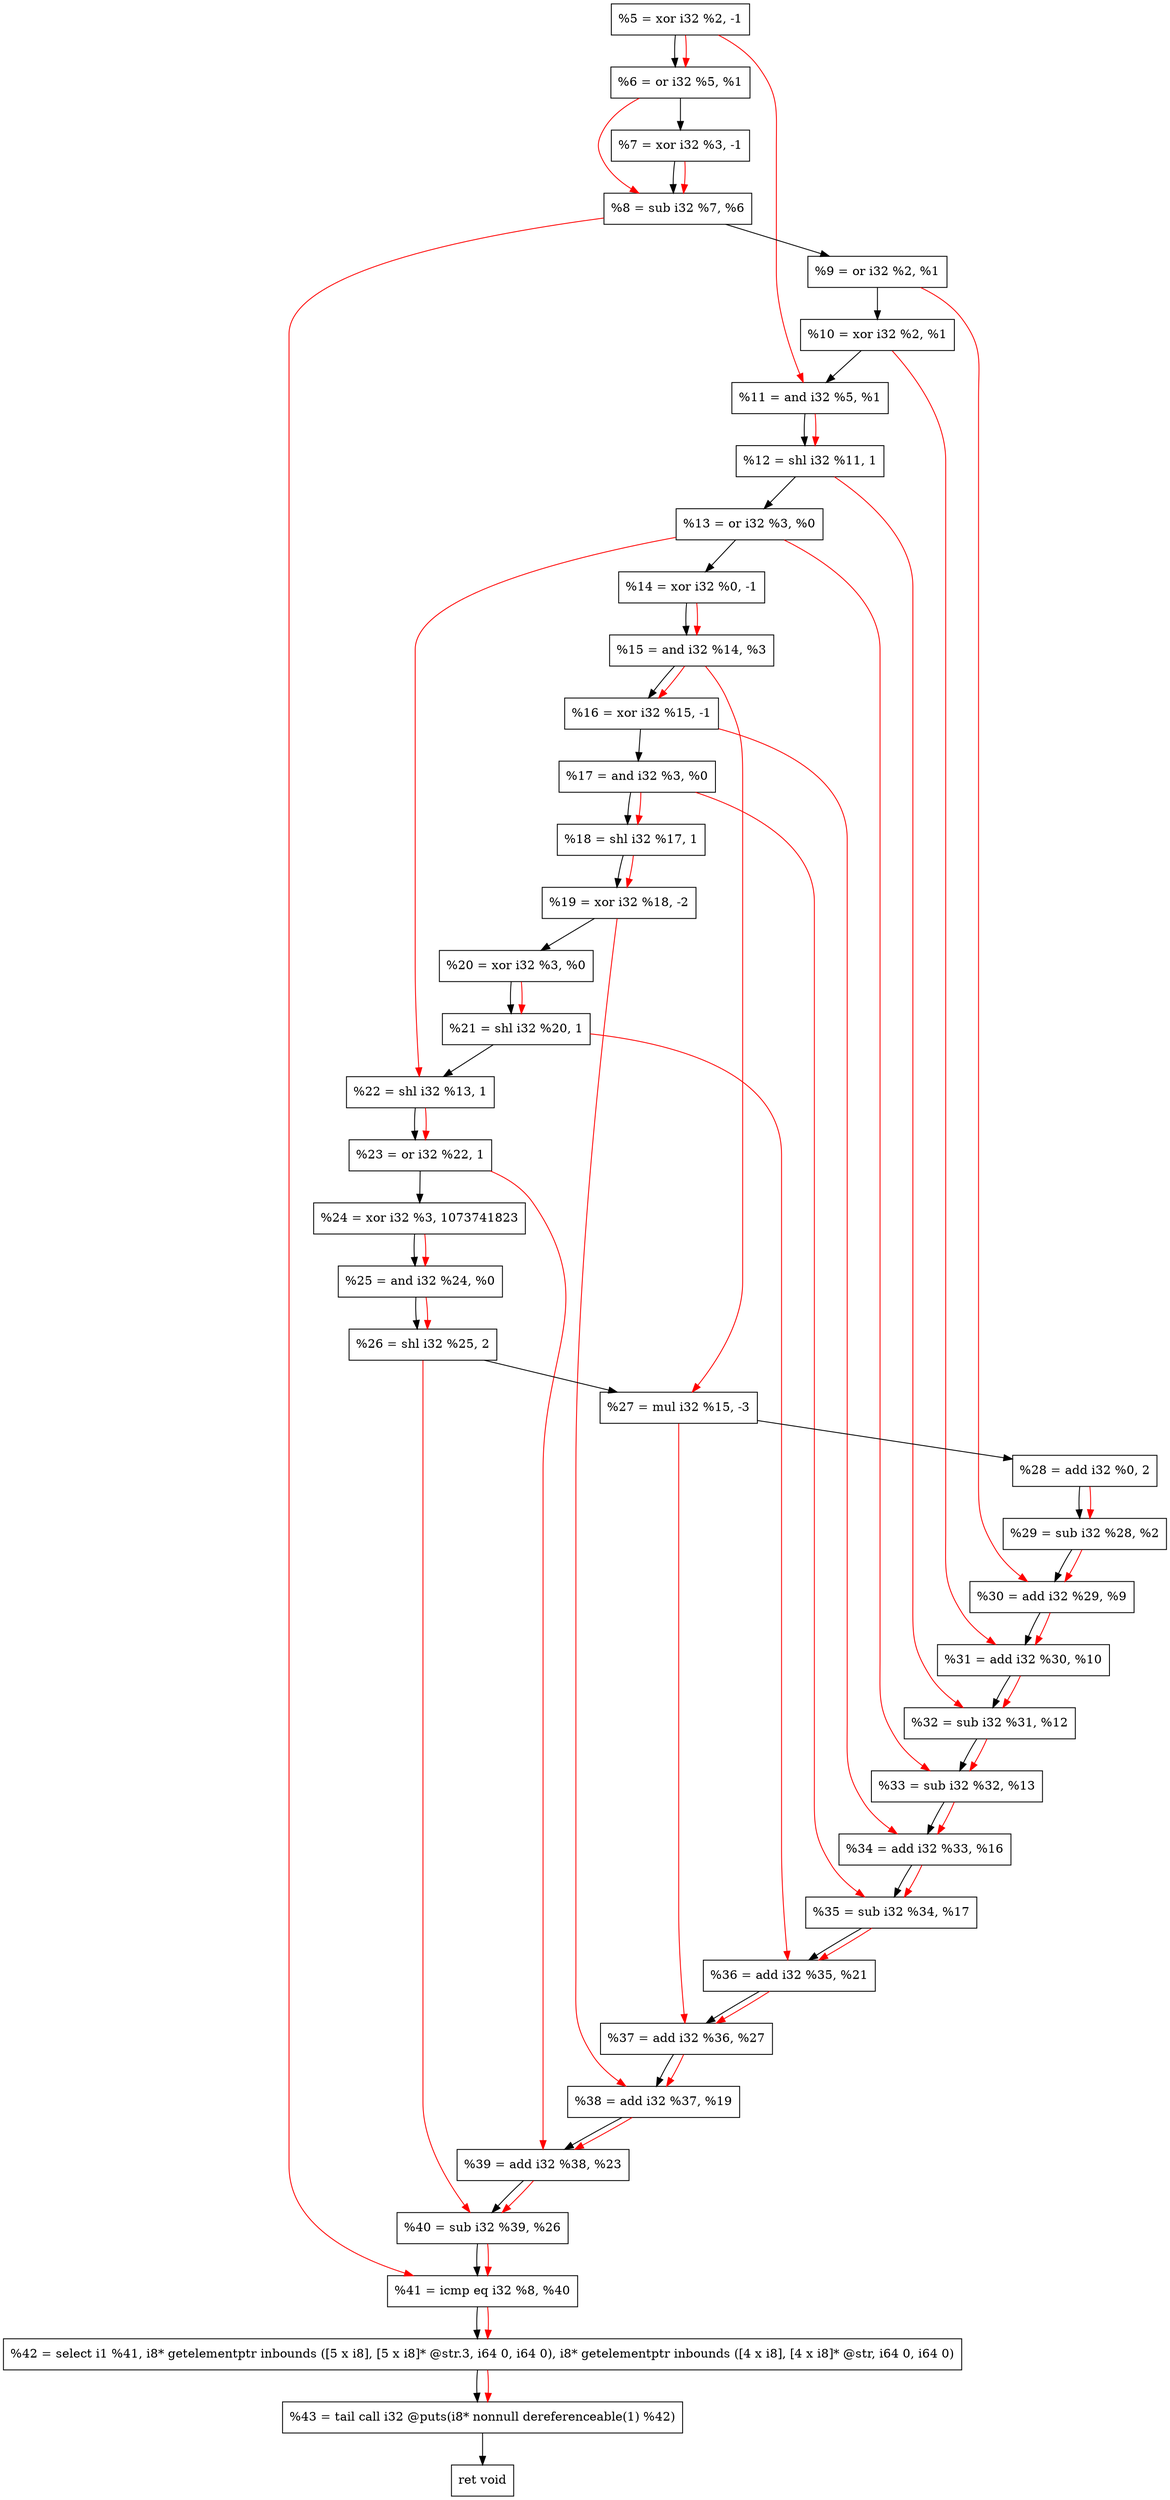 digraph "DFG for'crackme' function" {
	Node0x1c460a0[shape=record, label="  %5 = xor i32 %2, -1"];
	Node0x1c46110[shape=record, label="  %6 = or i32 %5, %1"];
	Node0x1c46180[shape=record, label="  %7 = xor i32 %3, -1"];
	Node0x1c461f0[shape=record, label="  %8 = sub i32 %7, %6"];
	Node0x1c46260[shape=record, label="  %9 = or i32 %2, %1"];
	Node0x1c462d0[shape=record, label="  %10 = xor i32 %2, %1"];
	Node0x1c46340[shape=record, label="  %11 = and i32 %5, %1"];
	Node0x1c463e0[shape=record, label="  %12 = shl i32 %11, 1"];
	Node0x1c46450[shape=record, label="  %13 = or i32 %3, %0"];
	Node0x1c464c0[shape=record, label="  %14 = xor i32 %0, -1"];
	Node0x1c46530[shape=record, label="  %15 = and i32 %14, %3"];
	Node0x1c465a0[shape=record, label="  %16 = xor i32 %15, -1"];
	Node0x1c46610[shape=record, label="  %17 = and i32 %3, %0"];
	Node0x1c46680[shape=record, label="  %18 = shl i32 %17, 1"];
	Node0x1c46720[shape=record, label="  %19 = xor i32 %18, -2"];
	Node0x1c46790[shape=record, label="  %20 = xor i32 %3, %0"];
	Node0x1c46800[shape=record, label="  %21 = shl i32 %20, 1"];
	Node0x1c46870[shape=record, label="  %22 = shl i32 %13, 1"];
	Node0x1c468e0[shape=record, label="  %23 = or i32 %22, 1"];
	Node0x1c46980[shape=record, label="  %24 = xor i32 %3, 1073741823"];
	Node0x1c469f0[shape=record, label="  %25 = and i32 %24, %0"];
	Node0x1c46a90[shape=record, label="  %26 = shl i32 %25, 2"];
	Node0x1c46b30[shape=record, label="  %27 = mul i32 %15, -3"];
	Node0x1c46ba0[shape=record, label="  %28 = add i32 %0, 2"];
	Node0x1c46c10[shape=record, label="  %29 = sub i32 %28, %2"];
	Node0x1c46c80[shape=record, label="  %30 = add i32 %29, %9"];
	Node0x1c46cf0[shape=record, label="  %31 = add i32 %30, %10"];
	Node0x1c46d60[shape=record, label="  %32 = sub i32 %31, %12"];
	Node0x1c46fe0[shape=record, label="  %33 = sub i32 %32, %13"];
	Node0x1c47050[shape=record, label="  %34 = add i32 %33, %16"];
	Node0x1c470c0[shape=record, label="  %35 = sub i32 %34, %17"];
	Node0x1c47130[shape=record, label="  %36 = add i32 %35, %21"];
	Node0x1c471a0[shape=record, label="  %37 = add i32 %36, %27"];
	Node0x1c47210[shape=record, label="  %38 = add i32 %37, %19"];
	Node0x1c47280[shape=record, label="  %39 = add i32 %38, %23"];
	Node0x1c472f0[shape=record, label="  %40 = sub i32 %39, %26"];
	Node0x1c47360[shape=record, label="  %41 = icmp eq i32 %8, %40"];
	Node0x1be6268[shape=record, label="  %42 = select i1 %41, i8* getelementptr inbounds ([5 x i8], [5 x i8]* @str.3, i64 0, i64 0), i8* getelementptr inbounds ([4 x i8], [4 x i8]* @str, i64 0, i64 0)"];
	Node0x1c47800[shape=record, label="  %43 = tail call i32 @puts(i8* nonnull dereferenceable(1) %42)"];
	Node0x1c47850[shape=record, label="  ret void"];
	Node0x1c460a0 -> Node0x1c46110;
	Node0x1c46110 -> Node0x1c46180;
	Node0x1c46180 -> Node0x1c461f0;
	Node0x1c461f0 -> Node0x1c46260;
	Node0x1c46260 -> Node0x1c462d0;
	Node0x1c462d0 -> Node0x1c46340;
	Node0x1c46340 -> Node0x1c463e0;
	Node0x1c463e0 -> Node0x1c46450;
	Node0x1c46450 -> Node0x1c464c0;
	Node0x1c464c0 -> Node0x1c46530;
	Node0x1c46530 -> Node0x1c465a0;
	Node0x1c465a0 -> Node0x1c46610;
	Node0x1c46610 -> Node0x1c46680;
	Node0x1c46680 -> Node0x1c46720;
	Node0x1c46720 -> Node0x1c46790;
	Node0x1c46790 -> Node0x1c46800;
	Node0x1c46800 -> Node0x1c46870;
	Node0x1c46870 -> Node0x1c468e0;
	Node0x1c468e0 -> Node0x1c46980;
	Node0x1c46980 -> Node0x1c469f0;
	Node0x1c469f0 -> Node0x1c46a90;
	Node0x1c46a90 -> Node0x1c46b30;
	Node0x1c46b30 -> Node0x1c46ba0;
	Node0x1c46ba0 -> Node0x1c46c10;
	Node0x1c46c10 -> Node0x1c46c80;
	Node0x1c46c80 -> Node0x1c46cf0;
	Node0x1c46cf0 -> Node0x1c46d60;
	Node0x1c46d60 -> Node0x1c46fe0;
	Node0x1c46fe0 -> Node0x1c47050;
	Node0x1c47050 -> Node0x1c470c0;
	Node0x1c470c0 -> Node0x1c47130;
	Node0x1c47130 -> Node0x1c471a0;
	Node0x1c471a0 -> Node0x1c47210;
	Node0x1c47210 -> Node0x1c47280;
	Node0x1c47280 -> Node0x1c472f0;
	Node0x1c472f0 -> Node0x1c47360;
	Node0x1c47360 -> Node0x1be6268;
	Node0x1be6268 -> Node0x1c47800;
	Node0x1c47800 -> Node0x1c47850;
edge [color=red]
	Node0x1c460a0 -> Node0x1c46110;
	Node0x1c46180 -> Node0x1c461f0;
	Node0x1c46110 -> Node0x1c461f0;
	Node0x1c460a0 -> Node0x1c46340;
	Node0x1c46340 -> Node0x1c463e0;
	Node0x1c464c0 -> Node0x1c46530;
	Node0x1c46530 -> Node0x1c465a0;
	Node0x1c46610 -> Node0x1c46680;
	Node0x1c46680 -> Node0x1c46720;
	Node0x1c46790 -> Node0x1c46800;
	Node0x1c46450 -> Node0x1c46870;
	Node0x1c46870 -> Node0x1c468e0;
	Node0x1c46980 -> Node0x1c469f0;
	Node0x1c469f0 -> Node0x1c46a90;
	Node0x1c46530 -> Node0x1c46b30;
	Node0x1c46ba0 -> Node0x1c46c10;
	Node0x1c46c10 -> Node0x1c46c80;
	Node0x1c46260 -> Node0x1c46c80;
	Node0x1c46c80 -> Node0x1c46cf0;
	Node0x1c462d0 -> Node0x1c46cf0;
	Node0x1c46cf0 -> Node0x1c46d60;
	Node0x1c463e0 -> Node0x1c46d60;
	Node0x1c46d60 -> Node0x1c46fe0;
	Node0x1c46450 -> Node0x1c46fe0;
	Node0x1c46fe0 -> Node0x1c47050;
	Node0x1c465a0 -> Node0x1c47050;
	Node0x1c47050 -> Node0x1c470c0;
	Node0x1c46610 -> Node0x1c470c0;
	Node0x1c470c0 -> Node0x1c47130;
	Node0x1c46800 -> Node0x1c47130;
	Node0x1c47130 -> Node0x1c471a0;
	Node0x1c46b30 -> Node0x1c471a0;
	Node0x1c471a0 -> Node0x1c47210;
	Node0x1c46720 -> Node0x1c47210;
	Node0x1c47210 -> Node0x1c47280;
	Node0x1c468e0 -> Node0x1c47280;
	Node0x1c47280 -> Node0x1c472f0;
	Node0x1c46a90 -> Node0x1c472f0;
	Node0x1c461f0 -> Node0x1c47360;
	Node0x1c472f0 -> Node0x1c47360;
	Node0x1c47360 -> Node0x1be6268;
	Node0x1be6268 -> Node0x1c47800;
}
